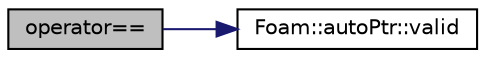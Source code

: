 digraph "operator=="
{
  bgcolor="transparent";
  edge [fontname="Helvetica",fontsize="10",labelfontname="Helvetica",labelfontsize="10"];
  node [fontname="Helvetica",fontsize="10",shape=record];
  rankdir="LR";
  Node1 [label="operator==",height=0.2,width=0.4,color="black", fillcolor="grey75", style="filled", fontcolor="black"];
  Node1 -> Node2 [color="midnightblue",fontsize="10",style="solid",fontname="Helvetica"];
  Node2 [label="Foam::autoPtr::valid",height=0.2,width=0.4,color="black",URL="$a00087.html#a8d985300b138b6c5556ab17ed4df3b38",tooltip="Return true if the autoPtr valid (ie, the pointer is set). "];
}
